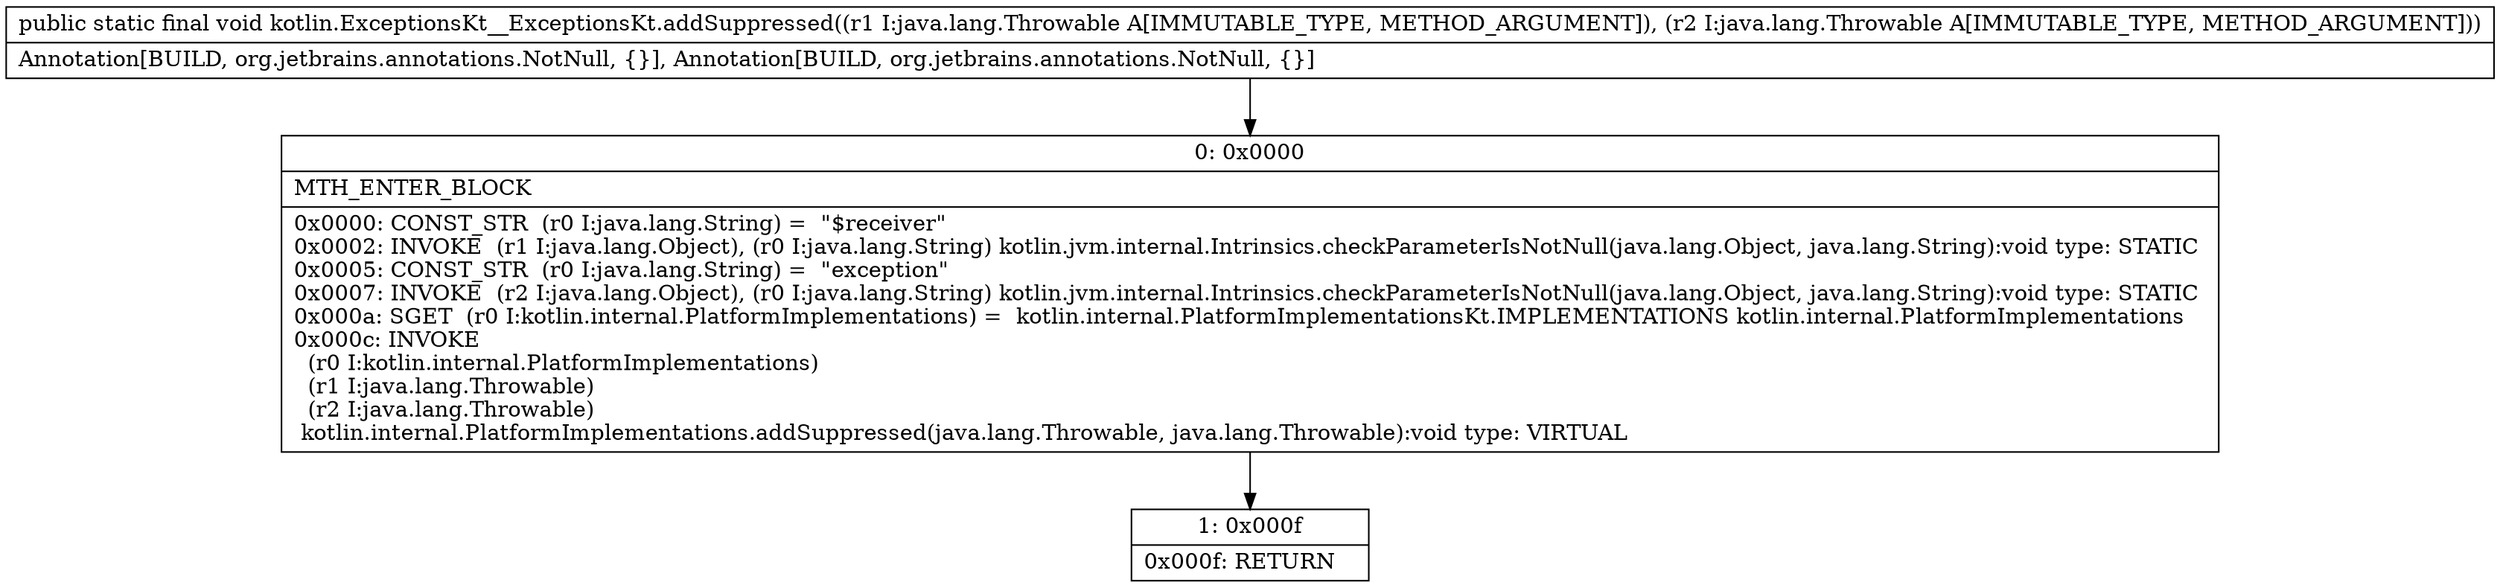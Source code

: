 digraph "CFG forkotlin.ExceptionsKt__ExceptionsKt.addSuppressed(Ljava\/lang\/Throwable;Ljava\/lang\/Throwable;)V" {
Node_0 [shape=record,label="{0\:\ 0x0000|MTH_ENTER_BLOCK\l|0x0000: CONST_STR  (r0 I:java.lang.String) =  \"$receiver\" \l0x0002: INVOKE  (r1 I:java.lang.Object), (r0 I:java.lang.String) kotlin.jvm.internal.Intrinsics.checkParameterIsNotNull(java.lang.Object, java.lang.String):void type: STATIC \l0x0005: CONST_STR  (r0 I:java.lang.String) =  \"exception\" \l0x0007: INVOKE  (r2 I:java.lang.Object), (r0 I:java.lang.String) kotlin.jvm.internal.Intrinsics.checkParameterIsNotNull(java.lang.Object, java.lang.String):void type: STATIC \l0x000a: SGET  (r0 I:kotlin.internal.PlatformImplementations) =  kotlin.internal.PlatformImplementationsKt.IMPLEMENTATIONS kotlin.internal.PlatformImplementations \l0x000c: INVOKE  \l  (r0 I:kotlin.internal.PlatformImplementations)\l  (r1 I:java.lang.Throwable)\l  (r2 I:java.lang.Throwable)\l kotlin.internal.PlatformImplementations.addSuppressed(java.lang.Throwable, java.lang.Throwable):void type: VIRTUAL \l}"];
Node_1 [shape=record,label="{1\:\ 0x000f|0x000f: RETURN   \l}"];
MethodNode[shape=record,label="{public static final void kotlin.ExceptionsKt__ExceptionsKt.addSuppressed((r1 I:java.lang.Throwable A[IMMUTABLE_TYPE, METHOD_ARGUMENT]), (r2 I:java.lang.Throwable A[IMMUTABLE_TYPE, METHOD_ARGUMENT]))  | Annotation[BUILD, org.jetbrains.annotations.NotNull, \{\}], Annotation[BUILD, org.jetbrains.annotations.NotNull, \{\}]\l}"];
MethodNode -> Node_0;
Node_0 -> Node_1;
}


